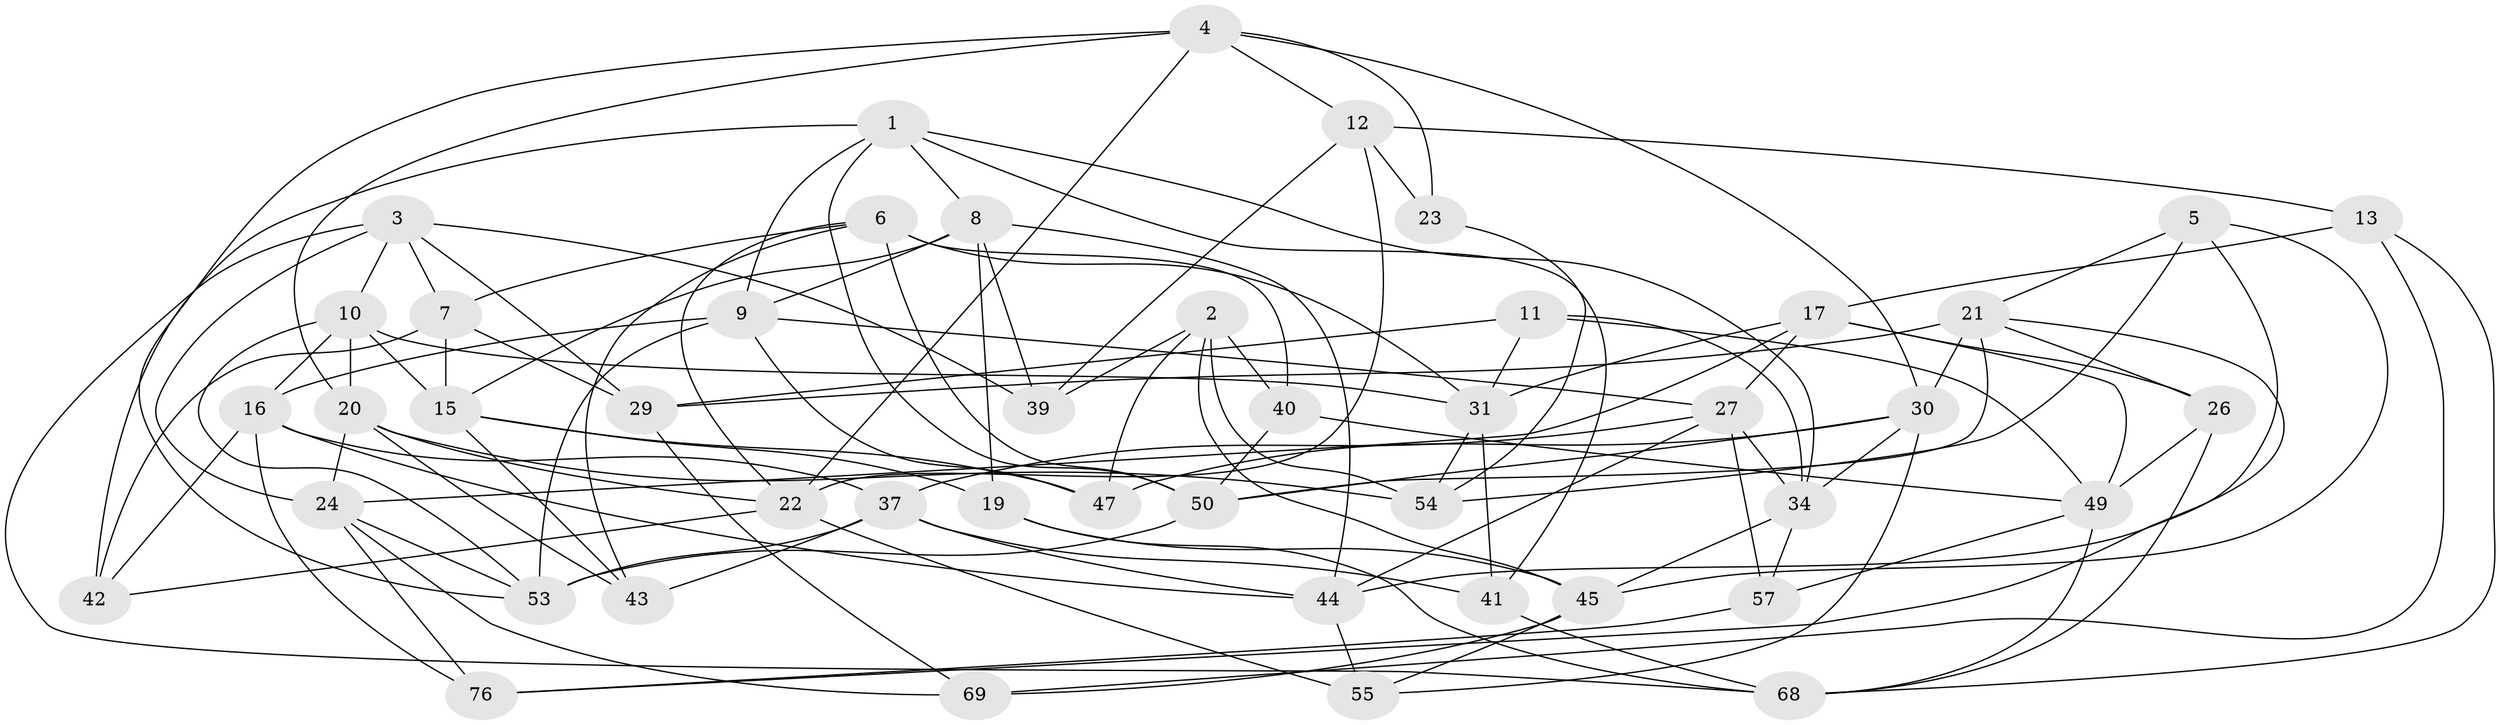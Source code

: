 // original degree distribution, {4: 1.0}
// Generated by graph-tools (version 1.1) at 2025/11/02/27/25 16:11:50]
// undirected, 46 vertices, 119 edges
graph export_dot {
graph [start="1"]
  node [color=gray90,style=filled];
  1 [super="+62"];
  2 [super="+28"];
  3 [super="+61"];
  4 [super="+18"];
  5;
  6 [super="+14"];
  7 [super="+75"];
  8 [super="+58"];
  9 [super="+35"];
  10 [super="+56"];
  11;
  12 [super="+64"];
  13;
  15 [super="+36"];
  16 [super="+32"];
  17 [super="+33"];
  19;
  20 [super="+25"];
  21 [super="+74"];
  22 [super="+48"];
  23;
  24 [super="+65"];
  26;
  27 [super="+51"];
  29 [super="+67"];
  30 [super="+46"];
  31 [super="+66"];
  34 [super="+38"];
  37 [super="+52"];
  39;
  40;
  41;
  42;
  43;
  44 [super="+72"];
  45 [super="+60"];
  47;
  49 [super="+63"];
  50 [super="+70"];
  53 [super="+59"];
  54 [super="+73"];
  55;
  57;
  68 [super="+71"];
  69;
  76;
  1 -- 9;
  1 -- 41;
  1 -- 50;
  1 -- 8;
  1 -- 42;
  1 -- 34;
  2 -- 40;
  2 -- 45;
  2 -- 39;
  2 -- 54 [weight=2];
  2 -- 47;
  3 -- 29;
  3 -- 39;
  3 -- 7;
  3 -- 10;
  3 -- 68;
  3 -- 24;
  4 -- 20;
  4 -- 22;
  4 -- 23;
  4 -- 12;
  4 -- 30;
  4 -- 53;
  5 -- 44;
  5 -- 21;
  5 -- 45;
  5 -- 54;
  6 -- 40;
  6 -- 7;
  6 -- 50;
  6 -- 43;
  6 -- 31;
  6 -- 22;
  7 -- 42;
  7 -- 15;
  7 -- 29 [weight=2];
  8 -- 39;
  8 -- 9;
  8 -- 19;
  8 -- 15;
  8 -- 44;
  9 -- 47;
  9 -- 16;
  9 -- 27;
  9 -- 53;
  10 -- 15;
  10 -- 31;
  10 -- 16;
  10 -- 20;
  10 -- 53;
  11 -- 34;
  11 -- 31;
  11 -- 49;
  11 -- 29;
  12 -- 13;
  12 -- 39;
  12 -- 23 [weight=2];
  12 -- 22;
  13 -- 69;
  13 -- 17;
  13 -- 68;
  15 -- 43;
  15 -- 19;
  15 -- 47;
  16 -- 37;
  16 -- 76;
  16 -- 42;
  16 -- 44;
  17 -- 49;
  17 -- 26;
  17 -- 31;
  17 -- 27;
  17 -- 24;
  19 -- 68;
  19 -- 45;
  20 -- 22;
  20 -- 54;
  20 -- 24;
  20 -- 43;
  21 -- 76;
  21 -- 30;
  21 -- 26;
  21 -- 50;
  21 -- 29;
  22 -- 55;
  22 -- 42;
  23 -- 54;
  24 -- 76;
  24 -- 69;
  24 -- 53;
  26 -- 68;
  26 -- 49;
  27 -- 44;
  27 -- 57;
  27 -- 37;
  27 -- 34;
  29 -- 69;
  30 -- 50;
  30 -- 47;
  30 -- 55;
  30 -- 34;
  31 -- 41;
  31 -- 54;
  34 -- 45;
  34 -- 57;
  37 -- 43;
  37 -- 53;
  37 -- 41;
  37 -- 44;
  40 -- 49;
  40 -- 50;
  41 -- 68;
  44 -- 55;
  45 -- 69;
  45 -- 55;
  49 -- 57;
  49 -- 68;
  50 -- 53;
  57 -- 76;
}
